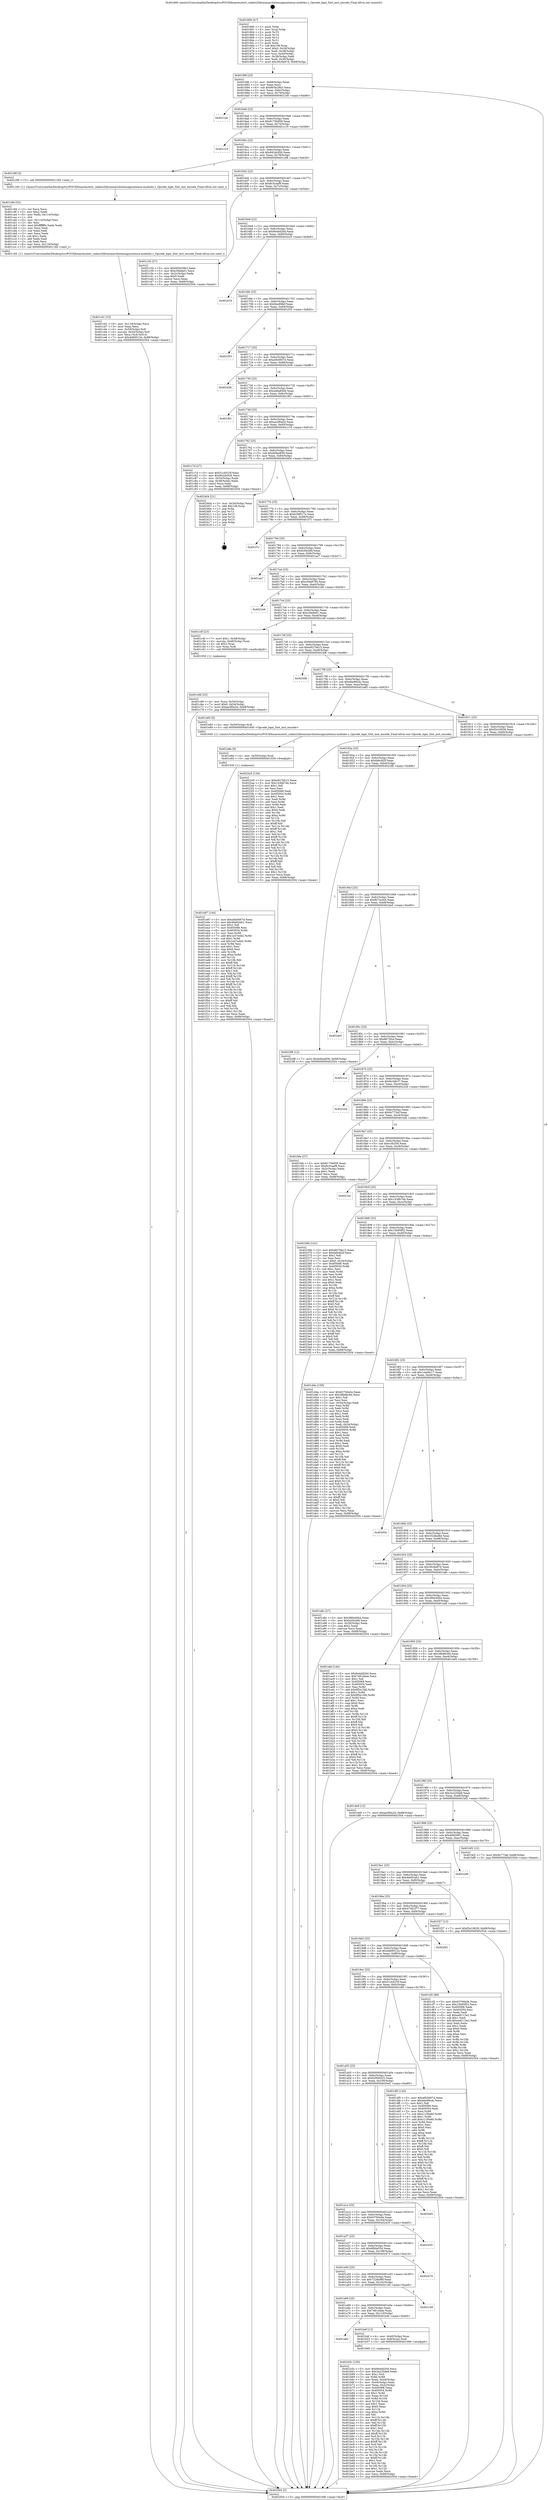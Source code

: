 digraph "0x401660" {
  label = "0x401660 (/mnt/c/Users/mathe/Desktop/tcc/POCII/binaries/extr_radare2librasmarchxtensagnuxtensa-modules.c_Opcode_bgei_Slot_inst_encode_Final-ollvm.out::main(0))"
  labelloc = "t"
  node[shape=record]

  Entry [label="",width=0.3,height=0.3,shape=circle,fillcolor=black,style=filled]
  "0x40168f" [label="{
     0x40168f [23]\l
     | [instrs]\l
     &nbsp;&nbsp;0x40168f \<+3\>: mov -0x68(%rbp),%eax\l
     &nbsp;&nbsp;0x401692 \<+2\>: mov %eax,%ecx\l
     &nbsp;&nbsp;0x401694 \<+6\>: sub $0x805e29b3,%ecx\l
     &nbsp;&nbsp;0x40169a \<+3\>: mov %eax,-0x6c(%rbp)\l
     &nbsp;&nbsp;0x40169d \<+3\>: mov %ecx,-0x70(%rbp)\l
     &nbsp;&nbsp;0x4016a0 \<+6\>: je 00000000004021e0 \<main+0xb80\>\l
  }"]
  "0x4021e0" [label="{
     0x4021e0\l
  }", style=dashed]
  "0x4016a6" [label="{
     0x4016a6 [22]\l
     | [instrs]\l
     &nbsp;&nbsp;0x4016a6 \<+5\>: jmp 00000000004016ab \<main+0x4b\>\l
     &nbsp;&nbsp;0x4016ab \<+3\>: mov -0x6c(%rbp),%eax\l
     &nbsp;&nbsp;0x4016ae \<+5\>: sub $0x8175b859,%eax\l
     &nbsp;&nbsp;0x4016b3 \<+3\>: mov %eax,-0x74(%rbp)\l
     &nbsp;&nbsp;0x4016b6 \<+6\>: je 0000000000401c19 \<main+0x5b9\>\l
  }"]
  Exit [label="",width=0.3,height=0.3,shape=circle,fillcolor=black,style=filled,peripheries=2]
  "0x401c19" [label="{
     0x401c19\l
  }", style=dashed]
  "0x4016bc" [label="{
     0x4016bc [22]\l
     | [instrs]\l
     &nbsp;&nbsp;0x4016bc \<+5\>: jmp 00000000004016c1 \<main+0x61\>\l
     &nbsp;&nbsp;0x4016c1 \<+3\>: mov -0x6c(%rbp),%eax\l
     &nbsp;&nbsp;0x4016c4 \<+5\>: sub $0x842dc926,%eax\l
     &nbsp;&nbsp;0x4016c9 \<+3\>: mov %eax,-0x78(%rbp)\l
     &nbsp;&nbsp;0x4016cc \<+6\>: je 0000000000401c98 \<main+0x638\>\l
  }"]
  "0x401e97" [label="{
     0x401e97 [144]\l
     | [instrs]\l
     &nbsp;&nbsp;0x401e97 \<+5\>: mov $0xa0b5667d,%eax\l
     &nbsp;&nbsp;0x401e9c \<+5\>: mov $0x46d02eb1,%ecx\l
     &nbsp;&nbsp;0x401ea1 \<+2\>: mov $0x1,%dl\l
     &nbsp;&nbsp;0x401ea3 \<+7\>: mov 0x405068,%esi\l
     &nbsp;&nbsp;0x401eaa \<+8\>: mov 0x405054,%r8d\l
     &nbsp;&nbsp;0x401eb2 \<+3\>: mov %esi,%r9d\l
     &nbsp;&nbsp;0x401eb5 \<+7\>: add $0x1e47edd2,%r9d\l
     &nbsp;&nbsp;0x401ebc \<+4\>: sub $0x1,%r9d\l
     &nbsp;&nbsp;0x401ec0 \<+7\>: sub $0x1e47edd2,%r9d\l
     &nbsp;&nbsp;0x401ec7 \<+4\>: imul %r9d,%esi\l
     &nbsp;&nbsp;0x401ecb \<+3\>: and $0x1,%esi\l
     &nbsp;&nbsp;0x401ece \<+3\>: cmp $0x0,%esi\l
     &nbsp;&nbsp;0x401ed1 \<+4\>: sete %r10b\l
     &nbsp;&nbsp;0x401ed5 \<+4\>: cmp $0xa,%r8d\l
     &nbsp;&nbsp;0x401ed9 \<+4\>: setl %r11b\l
     &nbsp;&nbsp;0x401edd \<+3\>: mov %r10b,%bl\l
     &nbsp;&nbsp;0x401ee0 \<+3\>: xor $0xff,%bl\l
     &nbsp;&nbsp;0x401ee3 \<+3\>: mov %r11b,%r14b\l
     &nbsp;&nbsp;0x401ee6 \<+4\>: xor $0xff,%r14b\l
     &nbsp;&nbsp;0x401eea \<+3\>: xor $0x1,%dl\l
     &nbsp;&nbsp;0x401eed \<+3\>: mov %bl,%r15b\l
     &nbsp;&nbsp;0x401ef0 \<+4\>: and $0xff,%r15b\l
     &nbsp;&nbsp;0x401ef4 \<+3\>: and %dl,%r10b\l
     &nbsp;&nbsp;0x401ef7 \<+3\>: mov %r14b,%r12b\l
     &nbsp;&nbsp;0x401efa \<+4\>: and $0xff,%r12b\l
     &nbsp;&nbsp;0x401efe \<+3\>: and %dl,%r11b\l
     &nbsp;&nbsp;0x401f01 \<+3\>: or %r10b,%r15b\l
     &nbsp;&nbsp;0x401f04 \<+3\>: or %r11b,%r12b\l
     &nbsp;&nbsp;0x401f07 \<+3\>: xor %r12b,%r15b\l
     &nbsp;&nbsp;0x401f0a \<+3\>: or %r14b,%bl\l
     &nbsp;&nbsp;0x401f0d \<+3\>: xor $0xff,%bl\l
     &nbsp;&nbsp;0x401f10 \<+3\>: or $0x1,%dl\l
     &nbsp;&nbsp;0x401f13 \<+2\>: and %dl,%bl\l
     &nbsp;&nbsp;0x401f15 \<+3\>: or %bl,%r15b\l
     &nbsp;&nbsp;0x401f18 \<+4\>: test $0x1,%r15b\l
     &nbsp;&nbsp;0x401f1c \<+3\>: cmovne %ecx,%eax\l
     &nbsp;&nbsp;0x401f1f \<+3\>: mov %eax,-0x68(%rbp)\l
     &nbsp;&nbsp;0x401f22 \<+5\>: jmp 0000000000402504 \<main+0xea4\>\l
  }"]
  "0x401c98" [label="{
     0x401c98 [5]\l
     | [instrs]\l
     &nbsp;&nbsp;0x401c98 \<+5\>: call 0000000000401160 \<next_i\>\l
     | [calls]\l
     &nbsp;&nbsp;0x401160 \{1\} (/mnt/c/Users/mathe/Desktop/tcc/POCII/binaries/extr_radare2librasmarchxtensagnuxtensa-modules.c_Opcode_bgei_Slot_inst_encode_Final-ollvm.out::next_i)\l
  }"]
  "0x4016d2" [label="{
     0x4016d2 [22]\l
     | [instrs]\l
     &nbsp;&nbsp;0x4016d2 \<+5\>: jmp 00000000004016d7 \<main+0x77\>\l
     &nbsp;&nbsp;0x4016d7 \<+3\>: mov -0x6c(%rbp),%eax\l
     &nbsp;&nbsp;0x4016da \<+5\>: sub $0x8c5caaf9,%eax\l
     &nbsp;&nbsp;0x4016df \<+3\>: mov %eax,-0x7c(%rbp)\l
     &nbsp;&nbsp;0x4016e2 \<+6\>: je 0000000000401c34 \<main+0x5d4\>\l
  }"]
  "0x401e8e" [label="{
     0x401e8e [9]\l
     | [instrs]\l
     &nbsp;&nbsp;0x401e8e \<+4\>: mov -0x50(%rbp),%rdi\l
     &nbsp;&nbsp;0x401e92 \<+5\>: call 0000000000401030 \<free@plt\>\l
     | [calls]\l
     &nbsp;&nbsp;0x401030 \{1\} (unknown)\l
  }"]
  "0x401c34" [label="{
     0x401c34 [27]\l
     | [instrs]\l
     &nbsp;&nbsp;0x401c34 \<+5\>: mov $0x805e29b3,%eax\l
     &nbsp;&nbsp;0x401c39 \<+5\>: mov $0xc5fa9a01,%ecx\l
     &nbsp;&nbsp;0x401c3e \<+3\>: mov -0x2c(%rbp),%edx\l
     &nbsp;&nbsp;0x401c41 \<+3\>: cmp $0x0,%edx\l
     &nbsp;&nbsp;0x401c44 \<+3\>: cmove %ecx,%eax\l
     &nbsp;&nbsp;0x401c47 \<+3\>: mov %eax,-0x68(%rbp)\l
     &nbsp;&nbsp;0x401c4a \<+5\>: jmp 0000000000402504 \<main+0xea4\>\l
  }"]
  "0x4016e8" [label="{
     0x4016e8 [22]\l
     | [instrs]\l
     &nbsp;&nbsp;0x4016e8 \<+5\>: jmp 00000000004016ed \<main+0x8d\>\l
     &nbsp;&nbsp;0x4016ed \<+3\>: mov -0x6c(%rbp),%eax\l
     &nbsp;&nbsp;0x4016f0 \<+5\>: sub $0x9e4dd20d,%eax\l
     &nbsp;&nbsp;0x4016f5 \<+3\>: mov %eax,-0x80(%rbp)\l
     &nbsp;&nbsp;0x4016f8 \<+6\>: je 0000000000402419 \<main+0xdb9\>\l
  }"]
  "0x401cd1" [label="{
     0x401cd1 [33]\l
     | [instrs]\l
     &nbsp;&nbsp;0x401cd1 \<+6\>: mov -0x118(%rbp),%ecx\l
     &nbsp;&nbsp;0x401cd7 \<+3\>: imul %eax,%ecx\l
     &nbsp;&nbsp;0x401cda \<+4\>: mov -0x50(%rbp),%r8\l
     &nbsp;&nbsp;0x401cde \<+4\>: movslq -0x54(%rbp),%r9\l
     &nbsp;&nbsp;0x401ce2 \<+4\>: mov %ecx,(%r8,%r9,4)\l
     &nbsp;&nbsp;0x401ce6 \<+7\>: movl $0x4d69512e,-0x68(%rbp)\l
     &nbsp;&nbsp;0x401ced \<+5\>: jmp 0000000000402504 \<main+0xea4\>\l
  }"]
  "0x402419" [label="{
     0x402419\l
  }", style=dashed]
  "0x4016fe" [label="{
     0x4016fe [25]\l
     | [instrs]\l
     &nbsp;&nbsp;0x4016fe \<+5\>: jmp 0000000000401703 \<main+0xa3\>\l
     &nbsp;&nbsp;0x401703 \<+3\>: mov -0x6c(%rbp),%eax\l
     &nbsp;&nbsp;0x401706 \<+5\>: sub $0x9ee89fef,%eax\l
     &nbsp;&nbsp;0x40170b \<+6\>: mov %eax,-0x84(%rbp)\l
     &nbsp;&nbsp;0x401711 \<+6\>: je 0000000000401f33 \<main+0x8d3\>\l
  }"]
  "0x401c9d" [label="{
     0x401c9d [52]\l
     | [instrs]\l
     &nbsp;&nbsp;0x401c9d \<+2\>: xor %ecx,%ecx\l
     &nbsp;&nbsp;0x401c9f \<+5\>: mov $0x2,%edx\l
     &nbsp;&nbsp;0x401ca4 \<+6\>: mov %edx,-0x114(%rbp)\l
     &nbsp;&nbsp;0x401caa \<+1\>: cltd\l
     &nbsp;&nbsp;0x401cab \<+6\>: mov -0x114(%rbp),%esi\l
     &nbsp;&nbsp;0x401cb1 \<+2\>: idiv %esi\l
     &nbsp;&nbsp;0x401cb3 \<+6\>: imul $0xfffffffe,%edx,%edx\l
     &nbsp;&nbsp;0x401cb9 \<+2\>: mov %ecx,%edi\l
     &nbsp;&nbsp;0x401cbb \<+2\>: sub %edx,%edi\l
     &nbsp;&nbsp;0x401cbd \<+2\>: mov %ecx,%edx\l
     &nbsp;&nbsp;0x401cbf \<+3\>: sub $0x1,%edx\l
     &nbsp;&nbsp;0x401cc2 \<+2\>: add %edx,%edi\l
     &nbsp;&nbsp;0x401cc4 \<+2\>: sub %edi,%ecx\l
     &nbsp;&nbsp;0x401cc6 \<+6\>: mov %ecx,-0x118(%rbp)\l
     &nbsp;&nbsp;0x401ccc \<+5\>: call 0000000000401160 \<next_i\>\l
     | [calls]\l
     &nbsp;&nbsp;0x401160 \{1\} (/mnt/c/Users/mathe/Desktop/tcc/POCII/binaries/extr_radare2librasmarchxtensagnuxtensa-modules.c_Opcode_bgei_Slot_inst_encode_Final-ollvm.out::next_i)\l
  }"]
  "0x401f33" [label="{
     0x401f33\l
  }", style=dashed]
  "0x401717" [label="{
     0x401717 [25]\l
     | [instrs]\l
     &nbsp;&nbsp;0x401717 \<+5\>: jmp 000000000040171c \<main+0xbc\>\l
     &nbsp;&nbsp;0x40171c \<+3\>: mov -0x6c(%rbp),%eax\l
     &nbsp;&nbsp;0x40171f \<+5\>: sub $0xa0b5667d,%eax\l
     &nbsp;&nbsp;0x401724 \<+6\>: mov %eax,-0x88(%rbp)\l
     &nbsp;&nbsp;0x40172a \<+6\>: je 0000000000402456 \<main+0xdf6\>\l
  }"]
  "0x401c66" [label="{
     0x401c66 [23]\l
     | [instrs]\l
     &nbsp;&nbsp;0x401c66 \<+4\>: mov %rax,-0x50(%rbp)\l
     &nbsp;&nbsp;0x401c6a \<+7\>: movl $0x0,-0x54(%rbp)\l
     &nbsp;&nbsp;0x401c71 \<+7\>: movl $0xae3f0a2d,-0x68(%rbp)\l
     &nbsp;&nbsp;0x401c78 \<+5\>: jmp 0000000000402504 \<main+0xea4\>\l
  }"]
  "0x402456" [label="{
     0x402456\l
  }", style=dashed]
  "0x401730" [label="{
     0x401730 [25]\l
     | [instrs]\l
     &nbsp;&nbsp;0x401730 \<+5\>: jmp 0000000000401735 \<main+0xd5\>\l
     &nbsp;&nbsp;0x401735 \<+3\>: mov -0x6c(%rbp),%eax\l
     &nbsp;&nbsp;0x401738 \<+5\>: sub $0xa48a85eb,%eax\l
     &nbsp;&nbsp;0x40173d \<+6\>: mov %eax,-0x8c(%rbp)\l
     &nbsp;&nbsp;0x401743 \<+6\>: je 0000000000401f61 \<main+0x901\>\l
  }"]
  "0x401b5c" [label="{
     0x401b5c [150]\l
     | [instrs]\l
     &nbsp;&nbsp;0x401b5c \<+5\>: mov $0x9e4dd20d,%ecx\l
     &nbsp;&nbsp;0x401b61 \<+5\>: mov $0x3a225de8,%edx\l
     &nbsp;&nbsp;0x401b66 \<+3\>: mov $0x1,%sil\l
     &nbsp;&nbsp;0x401b69 \<+3\>: xor %r8d,%r8d\l
     &nbsp;&nbsp;0x401b6c \<+3\>: mov %eax,-0x44(%rbp)\l
     &nbsp;&nbsp;0x401b6f \<+3\>: mov -0x44(%rbp),%eax\l
     &nbsp;&nbsp;0x401b72 \<+3\>: mov %eax,-0x2c(%rbp)\l
     &nbsp;&nbsp;0x401b75 \<+7\>: mov 0x405068,%eax\l
     &nbsp;&nbsp;0x401b7c \<+8\>: mov 0x405054,%r9d\l
     &nbsp;&nbsp;0x401b84 \<+4\>: sub $0x1,%r8d\l
     &nbsp;&nbsp;0x401b88 \<+3\>: mov %eax,%r10d\l
     &nbsp;&nbsp;0x401b8b \<+3\>: add %r8d,%r10d\l
     &nbsp;&nbsp;0x401b8e \<+4\>: imul %r10d,%eax\l
     &nbsp;&nbsp;0x401b92 \<+3\>: and $0x1,%eax\l
     &nbsp;&nbsp;0x401b95 \<+3\>: cmp $0x0,%eax\l
     &nbsp;&nbsp;0x401b98 \<+4\>: sete %r11b\l
     &nbsp;&nbsp;0x401b9c \<+4\>: cmp $0xa,%r9d\l
     &nbsp;&nbsp;0x401ba0 \<+3\>: setl %bl\l
     &nbsp;&nbsp;0x401ba3 \<+3\>: mov %r11b,%r14b\l
     &nbsp;&nbsp;0x401ba6 \<+4\>: xor $0xff,%r14b\l
     &nbsp;&nbsp;0x401baa \<+3\>: mov %bl,%r15b\l
     &nbsp;&nbsp;0x401bad \<+4\>: xor $0xff,%r15b\l
     &nbsp;&nbsp;0x401bb1 \<+4\>: xor $0x1,%sil\l
     &nbsp;&nbsp;0x401bb5 \<+3\>: mov %r14b,%r12b\l
     &nbsp;&nbsp;0x401bb8 \<+4\>: and $0xff,%r12b\l
     &nbsp;&nbsp;0x401bbc \<+3\>: and %sil,%r11b\l
     &nbsp;&nbsp;0x401bbf \<+3\>: mov %r15b,%r13b\l
     &nbsp;&nbsp;0x401bc2 \<+4\>: and $0xff,%r13b\l
     &nbsp;&nbsp;0x401bc6 \<+3\>: and %sil,%bl\l
     &nbsp;&nbsp;0x401bc9 \<+3\>: or %r11b,%r12b\l
     &nbsp;&nbsp;0x401bcc \<+3\>: or %bl,%r13b\l
     &nbsp;&nbsp;0x401bcf \<+3\>: xor %r13b,%r12b\l
     &nbsp;&nbsp;0x401bd2 \<+3\>: or %r15b,%r14b\l
     &nbsp;&nbsp;0x401bd5 \<+4\>: xor $0xff,%r14b\l
     &nbsp;&nbsp;0x401bd9 \<+4\>: or $0x1,%sil\l
     &nbsp;&nbsp;0x401bdd \<+3\>: and %sil,%r14b\l
     &nbsp;&nbsp;0x401be0 \<+3\>: or %r14b,%r12b\l
     &nbsp;&nbsp;0x401be3 \<+4\>: test $0x1,%r12b\l
     &nbsp;&nbsp;0x401be7 \<+3\>: cmovne %edx,%ecx\l
     &nbsp;&nbsp;0x401bea \<+3\>: mov %ecx,-0x68(%rbp)\l
     &nbsp;&nbsp;0x401bed \<+5\>: jmp 0000000000402504 \<main+0xea4\>\l
  }"]
  "0x401f61" [label="{
     0x401f61\l
  }", style=dashed]
  "0x401749" [label="{
     0x401749 [25]\l
     | [instrs]\l
     &nbsp;&nbsp;0x401749 \<+5\>: jmp 000000000040174e \<main+0xee\>\l
     &nbsp;&nbsp;0x40174e \<+3\>: mov -0x6c(%rbp),%eax\l
     &nbsp;&nbsp;0x401751 \<+5\>: sub $0xae3f0a2d,%eax\l
     &nbsp;&nbsp;0x401756 \<+6\>: mov %eax,-0x90(%rbp)\l
     &nbsp;&nbsp;0x40175c \<+6\>: je 0000000000401c7d \<main+0x61d\>\l
  }"]
  "0x401a82" [label="{
     0x401a82\l
  }", style=dashed]
  "0x401c7d" [label="{
     0x401c7d [27]\l
     | [instrs]\l
     &nbsp;&nbsp;0x401c7d \<+5\>: mov $0x51cb523f,%eax\l
     &nbsp;&nbsp;0x401c82 \<+5\>: mov $0x842dc926,%ecx\l
     &nbsp;&nbsp;0x401c87 \<+3\>: mov -0x54(%rbp),%edx\l
     &nbsp;&nbsp;0x401c8a \<+3\>: cmp -0x48(%rbp),%edx\l
     &nbsp;&nbsp;0x401c8d \<+3\>: cmovl %ecx,%eax\l
     &nbsp;&nbsp;0x401c90 \<+3\>: mov %eax,-0x68(%rbp)\l
     &nbsp;&nbsp;0x401c93 \<+5\>: jmp 0000000000402504 \<main+0xea4\>\l
  }"]
  "0x401762" [label="{
     0x401762 [25]\l
     | [instrs]\l
     &nbsp;&nbsp;0x401762 \<+5\>: jmp 0000000000401767 \<main+0x107\>\l
     &nbsp;&nbsp;0x401767 \<+3\>: mov -0x6c(%rbp),%eax\l
     &nbsp;&nbsp;0x40176a \<+5\>: sub $0xb0badf36,%eax\l
     &nbsp;&nbsp;0x40176f \<+6\>: mov %eax,-0x94(%rbp)\l
     &nbsp;&nbsp;0x401775 \<+6\>: je 0000000000402404 \<main+0xda4\>\l
  }"]
  "0x401b4f" [label="{
     0x401b4f [13]\l
     | [instrs]\l
     &nbsp;&nbsp;0x401b4f \<+4\>: mov -0x40(%rbp),%rax\l
     &nbsp;&nbsp;0x401b53 \<+4\>: mov 0x8(%rax),%rdi\l
     &nbsp;&nbsp;0x401b57 \<+5\>: call 0000000000401060 \<atoi@plt\>\l
     | [calls]\l
     &nbsp;&nbsp;0x401060 \{1\} (unknown)\l
  }"]
  "0x402404" [label="{
     0x402404 [21]\l
     | [instrs]\l
     &nbsp;&nbsp;0x402404 \<+3\>: mov -0x34(%rbp),%eax\l
     &nbsp;&nbsp;0x402407 \<+7\>: add $0x108,%rsp\l
     &nbsp;&nbsp;0x40240e \<+1\>: pop %rbx\l
     &nbsp;&nbsp;0x40240f \<+2\>: pop %r12\l
     &nbsp;&nbsp;0x402411 \<+2\>: pop %r13\l
     &nbsp;&nbsp;0x402413 \<+2\>: pop %r14\l
     &nbsp;&nbsp;0x402415 \<+2\>: pop %r15\l
     &nbsp;&nbsp;0x402417 \<+1\>: pop %rbp\l
     &nbsp;&nbsp;0x402418 \<+1\>: ret\l
  }"]
  "0x40177b" [label="{
     0x40177b [25]\l
     | [instrs]\l
     &nbsp;&nbsp;0x40177b \<+5\>: jmp 0000000000401780 \<main+0x120\>\l
     &nbsp;&nbsp;0x401780 \<+3\>: mov -0x6c(%rbp),%eax\l
     &nbsp;&nbsp;0x401783 \<+5\>: sub $0xb26f017a,%eax\l
     &nbsp;&nbsp;0x401788 \<+6\>: mov %eax,-0x98(%rbp)\l
     &nbsp;&nbsp;0x40178e \<+6\>: je 0000000000401f7c \<main+0x91c\>\l
  }"]
  "0x401a69" [label="{
     0x401a69 [25]\l
     | [instrs]\l
     &nbsp;&nbsp;0x401a69 \<+5\>: jmp 0000000000401a6e \<main+0x40e\>\l
     &nbsp;&nbsp;0x401a6e \<+3\>: mov -0x6c(%rbp),%eax\l
     &nbsp;&nbsp;0x401a71 \<+5\>: sub $0x7481d4ae,%eax\l
     &nbsp;&nbsp;0x401a76 \<+6\>: mov %eax,-0x110(%rbp)\l
     &nbsp;&nbsp;0x401a7c \<+6\>: je 0000000000401b4f \<main+0x4ef\>\l
  }"]
  "0x401f7c" [label="{
     0x401f7c\l
  }", style=dashed]
  "0x401794" [label="{
     0x401794 [25]\l
     | [instrs]\l
     &nbsp;&nbsp;0x401794 \<+5\>: jmp 0000000000401799 \<main+0x139\>\l
     &nbsp;&nbsp;0x401799 \<+3\>: mov -0x6c(%rbp),%eax\l
     &nbsp;&nbsp;0x40179c \<+5\>: sub $0xb2f4cbfd,%eax\l
     &nbsp;&nbsp;0x4017a1 \<+6\>: mov %eax,-0x9c(%rbp)\l
     &nbsp;&nbsp;0x4017a7 \<+6\>: je 0000000000401aa7 \<main+0x447\>\l
  }"]
  "0x402149" [label="{
     0x402149\l
  }", style=dashed]
  "0x401aa7" [label="{
     0x401aa7\l
  }", style=dashed]
  "0x4017ad" [label="{
     0x4017ad [25]\l
     | [instrs]\l
     &nbsp;&nbsp;0x4017ad \<+5\>: jmp 00000000004017b2 \<main+0x152\>\l
     &nbsp;&nbsp;0x4017b2 \<+3\>: mov -0x6c(%rbp),%eax\l
     &nbsp;&nbsp;0x4017b5 \<+5\>: sub $0xc00a8794,%eax\l
     &nbsp;&nbsp;0x4017ba \<+6\>: mov %eax,-0xa0(%rbp)\l
     &nbsp;&nbsp;0x4017c0 \<+6\>: je 00000000004021b6 \<main+0xb56\>\l
  }"]
  "0x401a50" [label="{
     0x401a50 [25]\l
     | [instrs]\l
     &nbsp;&nbsp;0x401a50 \<+5\>: jmp 0000000000401a55 \<main+0x3f5\>\l
     &nbsp;&nbsp;0x401a55 \<+3\>: mov -0x6c(%rbp),%eax\l
     &nbsp;&nbsp;0x401a58 \<+5\>: sub $0x7228a96f,%eax\l
     &nbsp;&nbsp;0x401a5d \<+6\>: mov %eax,-0x10c(%rbp)\l
     &nbsp;&nbsp;0x401a63 \<+6\>: je 0000000000402149 \<main+0xae9\>\l
  }"]
  "0x4021b6" [label="{
     0x4021b6\l
  }", style=dashed]
  "0x4017c6" [label="{
     0x4017c6 [25]\l
     | [instrs]\l
     &nbsp;&nbsp;0x4017c6 \<+5\>: jmp 00000000004017cb \<main+0x16b\>\l
     &nbsp;&nbsp;0x4017cb \<+3\>: mov -0x6c(%rbp),%eax\l
     &nbsp;&nbsp;0x4017ce \<+5\>: sub $0xc5fa9a01,%eax\l
     &nbsp;&nbsp;0x4017d3 \<+6\>: mov %eax,-0xa4(%rbp)\l
     &nbsp;&nbsp;0x4017d9 \<+6\>: je 0000000000401c4f \<main+0x5ef\>\l
  }"]
  "0x402474" [label="{
     0x402474\l
  }", style=dashed]
  "0x401c4f" [label="{
     0x401c4f [23]\l
     | [instrs]\l
     &nbsp;&nbsp;0x401c4f \<+7\>: movl $0x1,-0x48(%rbp)\l
     &nbsp;&nbsp;0x401c56 \<+4\>: movslq -0x48(%rbp),%rax\l
     &nbsp;&nbsp;0x401c5a \<+4\>: shl $0x2,%rax\l
     &nbsp;&nbsp;0x401c5e \<+3\>: mov %rax,%rdi\l
     &nbsp;&nbsp;0x401c61 \<+5\>: call 0000000000401050 \<malloc@plt\>\l
     | [calls]\l
     &nbsp;&nbsp;0x401050 \{1\} (unknown)\l
  }"]
  "0x4017df" [label="{
     0x4017df [25]\l
     | [instrs]\l
     &nbsp;&nbsp;0x4017df \<+5\>: jmp 00000000004017e4 \<main+0x184\>\l
     &nbsp;&nbsp;0x4017e4 \<+3\>: mov -0x6c(%rbp),%eax\l
     &nbsp;&nbsp;0x4017e7 \<+5\>: sub $0xe927bb15,%eax\l
     &nbsp;&nbsp;0x4017ec \<+6\>: mov %eax,-0xa8(%rbp)\l
     &nbsp;&nbsp;0x4017f2 \<+6\>: je 00000000004024f6 \<main+0xe96\>\l
  }"]
  "0x401a37" [label="{
     0x401a37 [25]\l
     | [instrs]\l
     &nbsp;&nbsp;0x401a37 \<+5\>: jmp 0000000000401a3c \<main+0x3dc\>\l
     &nbsp;&nbsp;0x401a3c \<+3\>: mov -0x6c(%rbp),%eax\l
     &nbsp;&nbsp;0x401a3f \<+5\>: sub $0x6fb0e554,%eax\l
     &nbsp;&nbsp;0x401a44 \<+6\>: mov %eax,-0x108(%rbp)\l
     &nbsp;&nbsp;0x401a4a \<+6\>: je 0000000000402474 \<main+0xe14\>\l
  }"]
  "0x4024f6" [label="{
     0x4024f6\l
  }", style=dashed]
  "0x4017f8" [label="{
     0x4017f8 [25]\l
     | [instrs]\l
     &nbsp;&nbsp;0x4017f8 \<+5\>: jmp 00000000004017fd \<main+0x19d\>\l
     &nbsp;&nbsp;0x4017fd \<+3\>: mov -0x6c(%rbp),%eax\l
     &nbsp;&nbsp;0x401800 \<+5\>: sub $0xebe99cdc,%eax\l
     &nbsp;&nbsp;0x401805 \<+6\>: mov %eax,-0xac(%rbp)\l
     &nbsp;&nbsp;0x40180b \<+6\>: je 0000000000401e85 \<main+0x825\>\l
  }"]
  "0x402435" [label="{
     0x402435\l
  }", style=dashed]
  "0x401e85" [label="{
     0x401e85 [9]\l
     | [instrs]\l
     &nbsp;&nbsp;0x401e85 \<+4\>: mov -0x50(%rbp),%rdi\l
     &nbsp;&nbsp;0x401e89 \<+5\>: call 0000000000401640 \<Opcode_bgei_Slot_inst_encode\>\l
     | [calls]\l
     &nbsp;&nbsp;0x401640 \{1\} (/mnt/c/Users/mathe/Desktop/tcc/POCII/binaries/extr_radare2librasmarchxtensagnuxtensa-modules.c_Opcode_bgei_Slot_inst_encode_Final-ollvm.out::Opcode_bgei_Slot_inst_encode)\l
  }"]
  "0x401811" [label="{
     0x401811 [25]\l
     | [instrs]\l
     &nbsp;&nbsp;0x401811 \<+5\>: jmp 0000000000401816 \<main+0x1b6\>\l
     &nbsp;&nbsp;0x401816 \<+3\>: mov -0x6c(%rbp),%eax\l
     &nbsp;&nbsp;0x401819 \<+5\>: sub $0xf2e10628,%eax\l
     &nbsp;&nbsp;0x40181e \<+6\>: mov %eax,-0xb0(%rbp)\l
     &nbsp;&nbsp;0x401824 \<+6\>: je 00000000004022e5 \<main+0xc85\>\l
  }"]
  "0x401a1e" [label="{
     0x401a1e [25]\l
     | [instrs]\l
     &nbsp;&nbsp;0x401a1e \<+5\>: jmp 0000000000401a23 \<main+0x3c3\>\l
     &nbsp;&nbsp;0x401a23 \<+3\>: mov -0x6c(%rbp),%eax\l
     &nbsp;&nbsp;0x401a26 \<+5\>: sub $0x63760a5e,%eax\l
     &nbsp;&nbsp;0x401a2b \<+6\>: mov %eax,-0x104(%rbp)\l
     &nbsp;&nbsp;0x401a31 \<+6\>: je 0000000000402435 \<main+0xdd5\>\l
  }"]
  "0x4022e5" [label="{
     0x4022e5 [134]\l
     | [instrs]\l
     &nbsp;&nbsp;0x4022e5 \<+5\>: mov $0xe927bb15,%eax\l
     &nbsp;&nbsp;0x4022ea \<+5\>: mov $0x1436b7eb,%ecx\l
     &nbsp;&nbsp;0x4022ef \<+2\>: mov $0x1,%dl\l
     &nbsp;&nbsp;0x4022f1 \<+2\>: xor %esi,%esi\l
     &nbsp;&nbsp;0x4022f3 \<+7\>: mov 0x405068,%edi\l
     &nbsp;&nbsp;0x4022fa \<+8\>: mov 0x405054,%r8d\l
     &nbsp;&nbsp;0x402302 \<+3\>: sub $0x1,%esi\l
     &nbsp;&nbsp;0x402305 \<+3\>: mov %edi,%r9d\l
     &nbsp;&nbsp;0x402308 \<+3\>: add %esi,%r9d\l
     &nbsp;&nbsp;0x40230b \<+4\>: imul %r9d,%edi\l
     &nbsp;&nbsp;0x40230f \<+3\>: and $0x1,%edi\l
     &nbsp;&nbsp;0x402312 \<+3\>: cmp $0x0,%edi\l
     &nbsp;&nbsp;0x402315 \<+4\>: sete %r10b\l
     &nbsp;&nbsp;0x402319 \<+4\>: cmp $0xa,%r8d\l
     &nbsp;&nbsp;0x40231d \<+4\>: setl %r11b\l
     &nbsp;&nbsp;0x402321 \<+3\>: mov %r10b,%bl\l
     &nbsp;&nbsp;0x402324 \<+3\>: xor $0xff,%bl\l
     &nbsp;&nbsp;0x402327 \<+3\>: mov %r11b,%r14b\l
     &nbsp;&nbsp;0x40232a \<+4\>: xor $0xff,%r14b\l
     &nbsp;&nbsp;0x40232e \<+3\>: xor $0x1,%dl\l
     &nbsp;&nbsp;0x402331 \<+3\>: mov %bl,%r15b\l
     &nbsp;&nbsp;0x402334 \<+4\>: and $0xff,%r15b\l
     &nbsp;&nbsp;0x402338 \<+3\>: and %dl,%r10b\l
     &nbsp;&nbsp;0x40233b \<+3\>: mov %r14b,%r12b\l
     &nbsp;&nbsp;0x40233e \<+4\>: and $0xff,%r12b\l
     &nbsp;&nbsp;0x402342 \<+3\>: and %dl,%r11b\l
     &nbsp;&nbsp;0x402345 \<+3\>: or %r10b,%r15b\l
     &nbsp;&nbsp;0x402348 \<+3\>: or %r11b,%r12b\l
     &nbsp;&nbsp;0x40234b \<+3\>: xor %r12b,%r15b\l
     &nbsp;&nbsp;0x40234e \<+3\>: or %r14b,%bl\l
     &nbsp;&nbsp;0x402351 \<+3\>: xor $0xff,%bl\l
     &nbsp;&nbsp;0x402354 \<+3\>: or $0x1,%dl\l
     &nbsp;&nbsp;0x402357 \<+2\>: and %dl,%bl\l
     &nbsp;&nbsp;0x402359 \<+3\>: or %bl,%r15b\l
     &nbsp;&nbsp;0x40235c \<+4\>: test $0x1,%r15b\l
     &nbsp;&nbsp;0x402360 \<+3\>: cmovne %ecx,%eax\l
     &nbsp;&nbsp;0x402363 \<+3\>: mov %eax,-0x68(%rbp)\l
     &nbsp;&nbsp;0x402366 \<+5\>: jmp 0000000000402504 \<main+0xea4\>\l
  }"]
  "0x40182a" [label="{
     0x40182a [25]\l
     | [instrs]\l
     &nbsp;&nbsp;0x40182a \<+5\>: jmp 000000000040182f \<main+0x1cf\>\l
     &nbsp;&nbsp;0x40182f \<+3\>: mov -0x6c(%rbp),%eax\l
     &nbsp;&nbsp;0x401832 \<+5\>: sub $0xfa9cfd2f,%eax\l
     &nbsp;&nbsp;0x401837 \<+6\>: mov %eax,-0xb4(%rbp)\l
     &nbsp;&nbsp;0x40183d \<+6\>: je 00000000004023f8 \<main+0xd98\>\l
  }"]
  "0x4020e5" [label="{
     0x4020e5\l
  }", style=dashed]
  "0x4023f8" [label="{
     0x4023f8 [12]\l
     | [instrs]\l
     &nbsp;&nbsp;0x4023f8 \<+7\>: movl $0xb0badf36,-0x68(%rbp)\l
     &nbsp;&nbsp;0x4023ff \<+5\>: jmp 0000000000402504 \<main+0xea4\>\l
  }"]
  "0x401843" [label="{
     0x401843 [25]\l
     | [instrs]\l
     &nbsp;&nbsp;0x401843 \<+5\>: jmp 0000000000401848 \<main+0x1e8\>\l
     &nbsp;&nbsp;0x401848 \<+3\>: mov -0x6c(%rbp),%eax\l
     &nbsp;&nbsp;0x40184b \<+5\>: sub $0xfb7ca3e4,%eax\l
     &nbsp;&nbsp;0x401850 \<+6\>: mov %eax,-0xb8(%rbp)\l
     &nbsp;&nbsp;0x401856 \<+6\>: je 00000000004024e5 \<main+0xe85\>\l
  }"]
  "0x401a05" [label="{
     0x401a05 [25]\l
     | [instrs]\l
     &nbsp;&nbsp;0x401a05 \<+5\>: jmp 0000000000401a0a \<main+0x3aa\>\l
     &nbsp;&nbsp;0x401a0a \<+3\>: mov -0x6c(%rbp),%eax\l
     &nbsp;&nbsp;0x401a0d \<+5\>: sub $0x62856425,%eax\l
     &nbsp;&nbsp;0x401a12 \<+6\>: mov %eax,-0x100(%rbp)\l
     &nbsp;&nbsp;0x401a18 \<+6\>: je 00000000004020e5 \<main+0xa85\>\l
  }"]
  "0x4024e5" [label="{
     0x4024e5\l
  }", style=dashed]
  "0x40185c" [label="{
     0x40185c [25]\l
     | [instrs]\l
     &nbsp;&nbsp;0x40185c \<+5\>: jmp 0000000000401861 \<main+0x201\>\l
     &nbsp;&nbsp;0x401861 \<+3\>: mov -0x6c(%rbp),%eax\l
     &nbsp;&nbsp;0x401864 \<+5\>: sub $0x8675fca,%eax\l
     &nbsp;&nbsp;0x401869 \<+6\>: mov %eax,-0xbc(%rbp)\l
     &nbsp;&nbsp;0x40186f \<+6\>: je 00000000004021c2 \<main+0xb62\>\l
  }"]
  "0x401df5" [label="{
     0x401df5 [144]\l
     | [instrs]\l
     &nbsp;&nbsp;0x401df5 \<+5\>: mov $0xa0b5667d,%eax\l
     &nbsp;&nbsp;0x401dfa \<+5\>: mov $0xebe99cdc,%ecx\l
     &nbsp;&nbsp;0x401dff \<+2\>: mov $0x1,%dl\l
     &nbsp;&nbsp;0x401e01 \<+7\>: mov 0x405068,%esi\l
     &nbsp;&nbsp;0x401e08 \<+7\>: mov 0x405054,%edi\l
     &nbsp;&nbsp;0x401e0f \<+3\>: mov %esi,%r8d\l
     &nbsp;&nbsp;0x401e12 \<+7\>: sub $0xc11f0a60,%r8d\l
     &nbsp;&nbsp;0x401e19 \<+4\>: sub $0x1,%r8d\l
     &nbsp;&nbsp;0x401e1d \<+7\>: add $0xc11f0a60,%r8d\l
     &nbsp;&nbsp;0x401e24 \<+4\>: imul %r8d,%esi\l
     &nbsp;&nbsp;0x401e28 \<+3\>: and $0x1,%esi\l
     &nbsp;&nbsp;0x401e2b \<+3\>: cmp $0x0,%esi\l
     &nbsp;&nbsp;0x401e2e \<+4\>: sete %r9b\l
     &nbsp;&nbsp;0x401e32 \<+3\>: cmp $0xa,%edi\l
     &nbsp;&nbsp;0x401e35 \<+4\>: setl %r10b\l
     &nbsp;&nbsp;0x401e39 \<+3\>: mov %r9b,%r11b\l
     &nbsp;&nbsp;0x401e3c \<+4\>: xor $0xff,%r11b\l
     &nbsp;&nbsp;0x401e40 \<+3\>: mov %r10b,%bl\l
     &nbsp;&nbsp;0x401e43 \<+3\>: xor $0xff,%bl\l
     &nbsp;&nbsp;0x401e46 \<+3\>: xor $0x0,%dl\l
     &nbsp;&nbsp;0x401e49 \<+3\>: mov %r11b,%r14b\l
     &nbsp;&nbsp;0x401e4c \<+4\>: and $0x0,%r14b\l
     &nbsp;&nbsp;0x401e50 \<+3\>: and %dl,%r9b\l
     &nbsp;&nbsp;0x401e53 \<+3\>: mov %bl,%r15b\l
     &nbsp;&nbsp;0x401e56 \<+4\>: and $0x0,%r15b\l
     &nbsp;&nbsp;0x401e5a \<+3\>: and %dl,%r10b\l
     &nbsp;&nbsp;0x401e5d \<+3\>: or %r9b,%r14b\l
     &nbsp;&nbsp;0x401e60 \<+3\>: or %r10b,%r15b\l
     &nbsp;&nbsp;0x401e63 \<+3\>: xor %r15b,%r14b\l
     &nbsp;&nbsp;0x401e66 \<+3\>: or %bl,%r11b\l
     &nbsp;&nbsp;0x401e69 \<+4\>: xor $0xff,%r11b\l
     &nbsp;&nbsp;0x401e6d \<+3\>: or $0x0,%dl\l
     &nbsp;&nbsp;0x401e70 \<+3\>: and %dl,%r11b\l
     &nbsp;&nbsp;0x401e73 \<+3\>: or %r11b,%r14b\l
     &nbsp;&nbsp;0x401e76 \<+4\>: test $0x1,%r14b\l
     &nbsp;&nbsp;0x401e7a \<+3\>: cmovne %ecx,%eax\l
     &nbsp;&nbsp;0x401e7d \<+3\>: mov %eax,-0x68(%rbp)\l
     &nbsp;&nbsp;0x401e80 \<+5\>: jmp 0000000000402504 \<main+0xea4\>\l
  }"]
  "0x4021c2" [label="{
     0x4021c2\l
  }", style=dashed]
  "0x401875" [label="{
     0x401875 [25]\l
     | [instrs]\l
     &nbsp;&nbsp;0x401875 \<+5\>: jmp 000000000040187a \<main+0x21a\>\l
     &nbsp;&nbsp;0x40187a \<+3\>: mov -0x6c(%rbp),%eax\l
     &nbsp;&nbsp;0x40187d \<+5\>: sub $0x8c3db37,%eax\l
     &nbsp;&nbsp;0x401882 \<+6\>: mov %eax,-0xc0(%rbp)\l
     &nbsp;&nbsp;0x401888 \<+6\>: je 0000000000402244 \<main+0xbe4\>\l
  }"]
  "0x4019ec" [label="{
     0x4019ec [25]\l
     | [instrs]\l
     &nbsp;&nbsp;0x4019ec \<+5\>: jmp 00000000004019f1 \<main+0x391\>\l
     &nbsp;&nbsp;0x4019f1 \<+3\>: mov -0x6c(%rbp),%eax\l
     &nbsp;&nbsp;0x4019f4 \<+5\>: sub $0x51cb523f,%eax\l
     &nbsp;&nbsp;0x4019f9 \<+6\>: mov %eax,-0xfc(%rbp)\l
     &nbsp;&nbsp;0x4019ff \<+6\>: je 0000000000401df5 \<main+0x795\>\l
  }"]
  "0x402244" [label="{
     0x402244\l
  }", style=dashed]
  "0x40188e" [label="{
     0x40188e [25]\l
     | [instrs]\l
     &nbsp;&nbsp;0x40188e \<+5\>: jmp 0000000000401893 \<main+0x233\>\l
     &nbsp;&nbsp;0x401893 \<+3\>: mov -0x6c(%rbp),%eax\l
     &nbsp;&nbsp;0x401896 \<+5\>: sub $0x9c773af,%eax\l
     &nbsp;&nbsp;0x40189b \<+6\>: mov %eax,-0xc4(%rbp)\l
     &nbsp;&nbsp;0x4018a1 \<+6\>: je 0000000000401bfe \<main+0x59e\>\l
  }"]
  "0x401cf2" [label="{
     0x401cf2 [88]\l
     | [instrs]\l
     &nbsp;&nbsp;0x401cf2 \<+5\>: mov $0x63760a5e,%eax\l
     &nbsp;&nbsp;0x401cf7 \<+5\>: mov $0x15b95f02,%ecx\l
     &nbsp;&nbsp;0x401cfc \<+7\>: mov 0x405068,%edx\l
     &nbsp;&nbsp;0x401d03 \<+7\>: mov 0x405054,%esi\l
     &nbsp;&nbsp;0x401d0a \<+2\>: mov %edx,%edi\l
     &nbsp;&nbsp;0x401d0c \<+6\>: sub $0xee8113e2,%edi\l
     &nbsp;&nbsp;0x401d12 \<+3\>: sub $0x1,%edi\l
     &nbsp;&nbsp;0x401d15 \<+6\>: add $0xee8113e2,%edi\l
     &nbsp;&nbsp;0x401d1b \<+3\>: imul %edi,%edx\l
     &nbsp;&nbsp;0x401d1e \<+3\>: and $0x1,%edx\l
     &nbsp;&nbsp;0x401d21 \<+3\>: cmp $0x0,%edx\l
     &nbsp;&nbsp;0x401d24 \<+4\>: sete %r8b\l
     &nbsp;&nbsp;0x401d28 \<+3\>: cmp $0xa,%esi\l
     &nbsp;&nbsp;0x401d2b \<+4\>: setl %r9b\l
     &nbsp;&nbsp;0x401d2f \<+3\>: mov %r8b,%r10b\l
     &nbsp;&nbsp;0x401d32 \<+3\>: and %r9b,%r10b\l
     &nbsp;&nbsp;0x401d35 \<+3\>: xor %r9b,%r8b\l
     &nbsp;&nbsp;0x401d38 \<+3\>: or %r8b,%r10b\l
     &nbsp;&nbsp;0x401d3b \<+4\>: test $0x1,%r10b\l
     &nbsp;&nbsp;0x401d3f \<+3\>: cmovne %ecx,%eax\l
     &nbsp;&nbsp;0x401d42 \<+3\>: mov %eax,-0x68(%rbp)\l
     &nbsp;&nbsp;0x401d45 \<+5\>: jmp 0000000000402504 \<main+0xea4\>\l
  }"]
  "0x401bfe" [label="{
     0x401bfe [27]\l
     | [instrs]\l
     &nbsp;&nbsp;0x401bfe \<+5\>: mov $0x8175b859,%eax\l
     &nbsp;&nbsp;0x401c03 \<+5\>: mov $0x8c5caaf9,%ecx\l
     &nbsp;&nbsp;0x401c08 \<+3\>: mov -0x2c(%rbp),%edx\l
     &nbsp;&nbsp;0x401c0b \<+3\>: cmp $0x1,%edx\l
     &nbsp;&nbsp;0x401c0e \<+3\>: cmovl %ecx,%eax\l
     &nbsp;&nbsp;0x401c11 \<+3\>: mov %eax,-0x68(%rbp)\l
     &nbsp;&nbsp;0x401c14 \<+5\>: jmp 0000000000402504 \<main+0xea4\>\l
  }"]
  "0x4018a7" [label="{
     0x4018a7 [25]\l
     | [instrs]\l
     &nbsp;&nbsp;0x4018a7 \<+5\>: jmp 00000000004018ac \<main+0x24c\>\l
     &nbsp;&nbsp;0x4018ac \<+3\>: mov -0x6c(%rbp),%eax\l
     &nbsp;&nbsp;0x4018af \<+5\>: sub $0xccfa35b,%eax\l
     &nbsp;&nbsp;0x4018b4 \<+6\>: mov %eax,-0xc8(%rbp)\l
     &nbsp;&nbsp;0x4018ba \<+6\>: je 00000000004021ec \<main+0xb8c\>\l
  }"]
  "0x4019d3" [label="{
     0x4019d3 [25]\l
     | [instrs]\l
     &nbsp;&nbsp;0x4019d3 \<+5\>: jmp 00000000004019d8 \<main+0x378\>\l
     &nbsp;&nbsp;0x4019d8 \<+3\>: mov -0x6c(%rbp),%eax\l
     &nbsp;&nbsp;0x4019db \<+5\>: sub $0x4d69512e,%eax\l
     &nbsp;&nbsp;0x4019e0 \<+6\>: mov %eax,-0xf8(%rbp)\l
     &nbsp;&nbsp;0x4019e6 \<+6\>: je 0000000000401cf2 \<main+0x692\>\l
  }"]
  "0x4021ec" [label="{
     0x4021ec\l
  }", style=dashed]
  "0x4018c0" [label="{
     0x4018c0 [25]\l
     | [instrs]\l
     &nbsp;&nbsp;0x4018c0 \<+5\>: jmp 00000000004018c5 \<main+0x265\>\l
     &nbsp;&nbsp;0x4018c5 \<+3\>: mov -0x6c(%rbp),%eax\l
     &nbsp;&nbsp;0x4018c8 \<+5\>: sub $0x1436b7eb,%eax\l
     &nbsp;&nbsp;0x4018cd \<+6\>: mov %eax,-0xcc(%rbp)\l
     &nbsp;&nbsp;0x4018d3 \<+6\>: je 000000000040236b \<main+0xd0b\>\l
  }"]
  "0x4020f1" [label="{
     0x4020f1\l
  }", style=dashed]
  "0x40236b" [label="{
     0x40236b [141]\l
     | [instrs]\l
     &nbsp;&nbsp;0x40236b \<+5\>: mov $0xe927bb15,%eax\l
     &nbsp;&nbsp;0x402370 \<+5\>: mov $0xfa9cfd2f,%ecx\l
     &nbsp;&nbsp;0x402375 \<+2\>: mov $0x1,%dl\l
     &nbsp;&nbsp;0x402377 \<+2\>: xor %esi,%esi\l
     &nbsp;&nbsp;0x402379 \<+7\>: movl $0x0,-0x34(%rbp)\l
     &nbsp;&nbsp;0x402380 \<+7\>: mov 0x405068,%edi\l
     &nbsp;&nbsp;0x402387 \<+8\>: mov 0x405054,%r8d\l
     &nbsp;&nbsp;0x40238f \<+3\>: sub $0x1,%esi\l
     &nbsp;&nbsp;0x402392 \<+3\>: mov %edi,%r9d\l
     &nbsp;&nbsp;0x402395 \<+3\>: add %esi,%r9d\l
     &nbsp;&nbsp;0x402398 \<+4\>: imul %r9d,%edi\l
     &nbsp;&nbsp;0x40239c \<+3\>: and $0x1,%edi\l
     &nbsp;&nbsp;0x40239f \<+3\>: cmp $0x0,%edi\l
     &nbsp;&nbsp;0x4023a2 \<+4\>: sete %r10b\l
     &nbsp;&nbsp;0x4023a6 \<+4\>: cmp $0xa,%r8d\l
     &nbsp;&nbsp;0x4023aa \<+4\>: setl %r11b\l
     &nbsp;&nbsp;0x4023ae \<+3\>: mov %r10b,%bl\l
     &nbsp;&nbsp;0x4023b1 \<+3\>: xor $0xff,%bl\l
     &nbsp;&nbsp;0x4023b4 \<+3\>: mov %r11b,%r14b\l
     &nbsp;&nbsp;0x4023b7 \<+4\>: xor $0xff,%r14b\l
     &nbsp;&nbsp;0x4023bb \<+3\>: xor $0x0,%dl\l
     &nbsp;&nbsp;0x4023be \<+3\>: mov %bl,%r15b\l
     &nbsp;&nbsp;0x4023c1 \<+4\>: and $0x0,%r15b\l
     &nbsp;&nbsp;0x4023c5 \<+3\>: and %dl,%r10b\l
     &nbsp;&nbsp;0x4023c8 \<+3\>: mov %r14b,%r12b\l
     &nbsp;&nbsp;0x4023cb \<+4\>: and $0x0,%r12b\l
     &nbsp;&nbsp;0x4023cf \<+3\>: and %dl,%r11b\l
     &nbsp;&nbsp;0x4023d2 \<+3\>: or %r10b,%r15b\l
     &nbsp;&nbsp;0x4023d5 \<+3\>: or %r11b,%r12b\l
     &nbsp;&nbsp;0x4023d8 \<+3\>: xor %r12b,%r15b\l
     &nbsp;&nbsp;0x4023db \<+3\>: or %r14b,%bl\l
     &nbsp;&nbsp;0x4023de \<+3\>: xor $0xff,%bl\l
     &nbsp;&nbsp;0x4023e1 \<+3\>: or $0x0,%dl\l
     &nbsp;&nbsp;0x4023e4 \<+2\>: and %dl,%bl\l
     &nbsp;&nbsp;0x4023e6 \<+3\>: or %bl,%r15b\l
     &nbsp;&nbsp;0x4023e9 \<+4\>: test $0x1,%r15b\l
     &nbsp;&nbsp;0x4023ed \<+3\>: cmovne %ecx,%eax\l
     &nbsp;&nbsp;0x4023f0 \<+3\>: mov %eax,-0x68(%rbp)\l
     &nbsp;&nbsp;0x4023f3 \<+5\>: jmp 0000000000402504 \<main+0xea4\>\l
  }"]
  "0x4018d9" [label="{
     0x4018d9 [25]\l
     | [instrs]\l
     &nbsp;&nbsp;0x4018d9 \<+5\>: jmp 00000000004018de \<main+0x27e\>\l
     &nbsp;&nbsp;0x4018de \<+3\>: mov -0x6c(%rbp),%eax\l
     &nbsp;&nbsp;0x4018e1 \<+5\>: sub $0x15b95f02,%eax\l
     &nbsp;&nbsp;0x4018e6 \<+6\>: mov %eax,-0xd0(%rbp)\l
     &nbsp;&nbsp;0x4018ec \<+6\>: je 0000000000401d4a \<main+0x6ea\>\l
  }"]
  "0x4019ba" [label="{
     0x4019ba [25]\l
     | [instrs]\l
     &nbsp;&nbsp;0x4019ba \<+5\>: jmp 00000000004019bf \<main+0x35f\>\l
     &nbsp;&nbsp;0x4019bf \<+3\>: mov -0x6c(%rbp),%eax\l
     &nbsp;&nbsp;0x4019c2 \<+5\>: sub $0x47491f77,%eax\l
     &nbsp;&nbsp;0x4019c7 \<+6\>: mov %eax,-0xf4(%rbp)\l
     &nbsp;&nbsp;0x4019cd \<+6\>: je 00000000004020f1 \<main+0xa91\>\l
  }"]
  "0x401d4a" [label="{
     0x401d4a [159]\l
     | [instrs]\l
     &nbsp;&nbsp;0x401d4a \<+5\>: mov $0x63760a5e,%eax\l
     &nbsp;&nbsp;0x401d4f \<+5\>: mov $0x38b86c84,%ecx\l
     &nbsp;&nbsp;0x401d54 \<+2\>: mov $0x1,%dl\l
     &nbsp;&nbsp;0x401d56 \<+2\>: xor %esi,%esi\l
     &nbsp;&nbsp;0x401d58 \<+3\>: mov -0x54(%rbp),%edi\l
     &nbsp;&nbsp;0x401d5b \<+3\>: mov %esi,%r8d\l
     &nbsp;&nbsp;0x401d5e \<+3\>: sub %edi,%r8d\l
     &nbsp;&nbsp;0x401d61 \<+2\>: mov %esi,%edi\l
     &nbsp;&nbsp;0x401d63 \<+3\>: sub $0x1,%edi\l
     &nbsp;&nbsp;0x401d66 \<+3\>: add %edi,%r8d\l
     &nbsp;&nbsp;0x401d69 \<+2\>: mov %esi,%edi\l
     &nbsp;&nbsp;0x401d6b \<+3\>: sub %r8d,%edi\l
     &nbsp;&nbsp;0x401d6e \<+3\>: mov %edi,-0x54(%rbp)\l
     &nbsp;&nbsp;0x401d71 \<+7\>: mov 0x405068,%edi\l
     &nbsp;&nbsp;0x401d78 \<+8\>: mov 0x405054,%r8d\l
     &nbsp;&nbsp;0x401d80 \<+3\>: sub $0x1,%esi\l
     &nbsp;&nbsp;0x401d83 \<+3\>: mov %edi,%r9d\l
     &nbsp;&nbsp;0x401d86 \<+3\>: add %esi,%r9d\l
     &nbsp;&nbsp;0x401d89 \<+4\>: imul %r9d,%edi\l
     &nbsp;&nbsp;0x401d8d \<+3\>: and $0x1,%edi\l
     &nbsp;&nbsp;0x401d90 \<+3\>: cmp $0x0,%edi\l
     &nbsp;&nbsp;0x401d93 \<+4\>: sete %r10b\l
     &nbsp;&nbsp;0x401d97 \<+4\>: cmp $0xa,%r8d\l
     &nbsp;&nbsp;0x401d9b \<+4\>: setl %r11b\l
     &nbsp;&nbsp;0x401d9f \<+3\>: mov %r10b,%bl\l
     &nbsp;&nbsp;0x401da2 \<+3\>: xor $0xff,%bl\l
     &nbsp;&nbsp;0x401da5 \<+3\>: mov %r11b,%r14b\l
     &nbsp;&nbsp;0x401da8 \<+4\>: xor $0xff,%r14b\l
     &nbsp;&nbsp;0x401dac \<+3\>: xor $0x0,%dl\l
     &nbsp;&nbsp;0x401daf \<+3\>: mov %bl,%r15b\l
     &nbsp;&nbsp;0x401db2 \<+4\>: and $0x0,%r15b\l
     &nbsp;&nbsp;0x401db6 \<+3\>: and %dl,%r10b\l
     &nbsp;&nbsp;0x401db9 \<+3\>: mov %r14b,%r12b\l
     &nbsp;&nbsp;0x401dbc \<+4\>: and $0x0,%r12b\l
     &nbsp;&nbsp;0x401dc0 \<+3\>: and %dl,%r11b\l
     &nbsp;&nbsp;0x401dc3 \<+3\>: or %r10b,%r15b\l
     &nbsp;&nbsp;0x401dc6 \<+3\>: or %r11b,%r12b\l
     &nbsp;&nbsp;0x401dc9 \<+3\>: xor %r12b,%r15b\l
     &nbsp;&nbsp;0x401dcc \<+3\>: or %r14b,%bl\l
     &nbsp;&nbsp;0x401dcf \<+3\>: xor $0xff,%bl\l
     &nbsp;&nbsp;0x401dd2 \<+3\>: or $0x0,%dl\l
     &nbsp;&nbsp;0x401dd5 \<+2\>: and %dl,%bl\l
     &nbsp;&nbsp;0x401dd7 \<+3\>: or %bl,%r15b\l
     &nbsp;&nbsp;0x401dda \<+4\>: test $0x1,%r15b\l
     &nbsp;&nbsp;0x401dde \<+3\>: cmovne %ecx,%eax\l
     &nbsp;&nbsp;0x401de1 \<+3\>: mov %eax,-0x68(%rbp)\l
     &nbsp;&nbsp;0x401de4 \<+5\>: jmp 0000000000402504 \<main+0xea4\>\l
  }"]
  "0x4018f2" [label="{
     0x4018f2 [25]\l
     | [instrs]\l
     &nbsp;&nbsp;0x4018f2 \<+5\>: jmp 00000000004018f7 \<main+0x297\>\l
     &nbsp;&nbsp;0x4018f7 \<+3\>: mov -0x6c(%rbp),%eax\l
     &nbsp;&nbsp;0x4018fa \<+5\>: sub $0x1eeb6c17,%eax\l
     &nbsp;&nbsp;0x4018ff \<+6\>: mov %eax,-0xd4(%rbp)\l
     &nbsp;&nbsp;0x401905 \<+6\>: je 000000000040200c \<main+0x9ac\>\l
  }"]
  "0x401f27" [label="{
     0x401f27 [12]\l
     | [instrs]\l
     &nbsp;&nbsp;0x401f27 \<+7\>: movl $0xf2e10628,-0x68(%rbp)\l
     &nbsp;&nbsp;0x401f2e \<+5\>: jmp 0000000000402504 \<main+0xea4\>\l
  }"]
  "0x40200c" [label="{
     0x40200c\l
  }", style=dashed]
  "0x40190b" [label="{
     0x40190b [25]\l
     | [instrs]\l
     &nbsp;&nbsp;0x40190b \<+5\>: jmp 0000000000401910 \<main+0x2b0\>\l
     &nbsp;&nbsp;0x401910 \<+3\>: mov -0x6c(%rbp),%eax\l
     &nbsp;&nbsp;0x401913 \<+5\>: sub $0x332dee8d,%eax\l
     &nbsp;&nbsp;0x401918 \<+6\>: mov %eax,-0xd8(%rbp)\l
     &nbsp;&nbsp;0x40191e \<+6\>: je 00000000004024c6 \<main+0xe66\>\l
  }"]
  "0x4019a1" [label="{
     0x4019a1 [25]\l
     | [instrs]\l
     &nbsp;&nbsp;0x4019a1 \<+5\>: jmp 00000000004019a6 \<main+0x346\>\l
     &nbsp;&nbsp;0x4019a6 \<+3\>: mov -0x6c(%rbp),%eax\l
     &nbsp;&nbsp;0x4019a9 \<+5\>: sub $0x46d02eb1,%eax\l
     &nbsp;&nbsp;0x4019ae \<+6\>: mov %eax,-0xf0(%rbp)\l
     &nbsp;&nbsp;0x4019b4 \<+6\>: je 0000000000401f27 \<main+0x8c7\>\l
  }"]
  "0x4024c6" [label="{
     0x4024c6\l
  }", style=dashed]
  "0x401924" [label="{
     0x401924 [25]\l
     | [instrs]\l
     &nbsp;&nbsp;0x401924 \<+5\>: jmp 0000000000401929 \<main+0x2c9\>\l
     &nbsp;&nbsp;0x401929 \<+3\>: mov -0x6c(%rbp),%eax\l
     &nbsp;&nbsp;0x40192c \<+5\>: sub $0x36c9a87d,%eax\l
     &nbsp;&nbsp;0x401931 \<+6\>: mov %eax,-0xdc(%rbp)\l
     &nbsp;&nbsp;0x401937 \<+6\>: je 0000000000401a8c \<main+0x42c\>\l
  }"]
  "0x4022d9" [label="{
     0x4022d9\l
  }", style=dashed]
  "0x401a8c" [label="{
     0x401a8c [27]\l
     | [instrs]\l
     &nbsp;&nbsp;0x401a8c \<+5\>: mov $0x386440b4,%eax\l
     &nbsp;&nbsp;0x401a91 \<+5\>: mov $0xb2f4cbfd,%ecx\l
     &nbsp;&nbsp;0x401a96 \<+3\>: mov -0x30(%rbp),%edx\l
     &nbsp;&nbsp;0x401a99 \<+3\>: cmp $0x2,%edx\l
     &nbsp;&nbsp;0x401a9c \<+3\>: cmovne %ecx,%eax\l
     &nbsp;&nbsp;0x401a9f \<+3\>: mov %eax,-0x68(%rbp)\l
     &nbsp;&nbsp;0x401aa2 \<+5\>: jmp 0000000000402504 \<main+0xea4\>\l
  }"]
  "0x40193d" [label="{
     0x40193d [25]\l
     | [instrs]\l
     &nbsp;&nbsp;0x40193d \<+5\>: jmp 0000000000401942 \<main+0x2e2\>\l
     &nbsp;&nbsp;0x401942 \<+3\>: mov -0x6c(%rbp),%eax\l
     &nbsp;&nbsp;0x401945 \<+5\>: sub $0x386440b4,%eax\l
     &nbsp;&nbsp;0x40194a \<+6\>: mov %eax,-0xe0(%rbp)\l
     &nbsp;&nbsp;0x401950 \<+6\>: je 0000000000401abf \<main+0x45f\>\l
  }"]
  "0x402504" [label="{
     0x402504 [5]\l
     | [instrs]\l
     &nbsp;&nbsp;0x402504 \<+5\>: jmp 000000000040168f \<main+0x2f\>\l
  }"]
  "0x401660" [label="{
     0x401660 [47]\l
     | [instrs]\l
     &nbsp;&nbsp;0x401660 \<+1\>: push %rbp\l
     &nbsp;&nbsp;0x401661 \<+3\>: mov %rsp,%rbp\l
     &nbsp;&nbsp;0x401664 \<+2\>: push %r15\l
     &nbsp;&nbsp;0x401666 \<+2\>: push %r14\l
     &nbsp;&nbsp;0x401668 \<+2\>: push %r13\l
     &nbsp;&nbsp;0x40166a \<+2\>: push %r12\l
     &nbsp;&nbsp;0x40166c \<+1\>: push %rbx\l
     &nbsp;&nbsp;0x40166d \<+7\>: sub $0x108,%rsp\l
     &nbsp;&nbsp;0x401674 \<+7\>: movl $0x0,-0x34(%rbp)\l
     &nbsp;&nbsp;0x40167b \<+3\>: mov %edi,-0x38(%rbp)\l
     &nbsp;&nbsp;0x40167e \<+4\>: mov %rsi,-0x40(%rbp)\l
     &nbsp;&nbsp;0x401682 \<+3\>: mov -0x38(%rbp),%edi\l
     &nbsp;&nbsp;0x401685 \<+3\>: mov %edi,-0x30(%rbp)\l
     &nbsp;&nbsp;0x401688 \<+7\>: movl $0x36c9a87d,-0x68(%rbp)\l
  }"]
  "0x401988" [label="{
     0x401988 [25]\l
     | [instrs]\l
     &nbsp;&nbsp;0x401988 \<+5\>: jmp 000000000040198d \<main+0x32d\>\l
     &nbsp;&nbsp;0x40198d \<+3\>: mov -0x6c(%rbp),%eax\l
     &nbsp;&nbsp;0x401990 \<+5\>: sub $0x406f3951,%eax\l
     &nbsp;&nbsp;0x401995 \<+6\>: mov %eax,-0xec(%rbp)\l
     &nbsp;&nbsp;0x40199b \<+6\>: je 00000000004022d9 \<main+0xc79\>\l
  }"]
  "0x401abf" [label="{
     0x401abf [144]\l
     | [instrs]\l
     &nbsp;&nbsp;0x401abf \<+5\>: mov $0x9e4dd20d,%eax\l
     &nbsp;&nbsp;0x401ac4 \<+5\>: mov $0x7481d4ae,%ecx\l
     &nbsp;&nbsp;0x401ac9 \<+2\>: mov $0x1,%dl\l
     &nbsp;&nbsp;0x401acb \<+7\>: mov 0x405068,%esi\l
     &nbsp;&nbsp;0x401ad2 \<+7\>: mov 0x405054,%edi\l
     &nbsp;&nbsp;0x401ad9 \<+3\>: mov %esi,%r8d\l
     &nbsp;&nbsp;0x401adc \<+7\>: add $0x9f5e15fd,%r8d\l
     &nbsp;&nbsp;0x401ae3 \<+4\>: sub $0x1,%r8d\l
     &nbsp;&nbsp;0x401ae7 \<+7\>: sub $0x9f5e15fd,%r8d\l
     &nbsp;&nbsp;0x401aee \<+4\>: imul %r8d,%esi\l
     &nbsp;&nbsp;0x401af2 \<+3\>: and $0x1,%esi\l
     &nbsp;&nbsp;0x401af5 \<+3\>: cmp $0x0,%esi\l
     &nbsp;&nbsp;0x401af8 \<+4\>: sete %r9b\l
     &nbsp;&nbsp;0x401afc \<+3\>: cmp $0xa,%edi\l
     &nbsp;&nbsp;0x401aff \<+4\>: setl %r10b\l
     &nbsp;&nbsp;0x401b03 \<+3\>: mov %r9b,%r11b\l
     &nbsp;&nbsp;0x401b06 \<+4\>: xor $0xff,%r11b\l
     &nbsp;&nbsp;0x401b0a \<+3\>: mov %r10b,%bl\l
     &nbsp;&nbsp;0x401b0d \<+3\>: xor $0xff,%bl\l
     &nbsp;&nbsp;0x401b10 \<+3\>: xor $0x0,%dl\l
     &nbsp;&nbsp;0x401b13 \<+3\>: mov %r11b,%r14b\l
     &nbsp;&nbsp;0x401b16 \<+4\>: and $0x0,%r14b\l
     &nbsp;&nbsp;0x401b1a \<+3\>: and %dl,%r9b\l
     &nbsp;&nbsp;0x401b1d \<+3\>: mov %bl,%r15b\l
     &nbsp;&nbsp;0x401b20 \<+4\>: and $0x0,%r15b\l
     &nbsp;&nbsp;0x401b24 \<+3\>: and %dl,%r10b\l
     &nbsp;&nbsp;0x401b27 \<+3\>: or %r9b,%r14b\l
     &nbsp;&nbsp;0x401b2a \<+3\>: or %r10b,%r15b\l
     &nbsp;&nbsp;0x401b2d \<+3\>: xor %r15b,%r14b\l
     &nbsp;&nbsp;0x401b30 \<+3\>: or %bl,%r11b\l
     &nbsp;&nbsp;0x401b33 \<+4\>: xor $0xff,%r11b\l
     &nbsp;&nbsp;0x401b37 \<+3\>: or $0x0,%dl\l
     &nbsp;&nbsp;0x401b3a \<+3\>: and %dl,%r11b\l
     &nbsp;&nbsp;0x401b3d \<+3\>: or %r11b,%r14b\l
     &nbsp;&nbsp;0x401b40 \<+4\>: test $0x1,%r14b\l
     &nbsp;&nbsp;0x401b44 \<+3\>: cmovne %ecx,%eax\l
     &nbsp;&nbsp;0x401b47 \<+3\>: mov %eax,-0x68(%rbp)\l
     &nbsp;&nbsp;0x401b4a \<+5\>: jmp 0000000000402504 \<main+0xea4\>\l
  }"]
  "0x401956" [label="{
     0x401956 [25]\l
     | [instrs]\l
     &nbsp;&nbsp;0x401956 \<+5\>: jmp 000000000040195b \<main+0x2fb\>\l
     &nbsp;&nbsp;0x40195b \<+3\>: mov -0x6c(%rbp),%eax\l
     &nbsp;&nbsp;0x40195e \<+5\>: sub $0x38b86c84,%eax\l
     &nbsp;&nbsp;0x401963 \<+6\>: mov %eax,-0xe4(%rbp)\l
     &nbsp;&nbsp;0x401969 \<+6\>: je 0000000000401de9 \<main+0x789\>\l
  }"]
  "0x401bf2" [label="{
     0x401bf2 [12]\l
     | [instrs]\l
     &nbsp;&nbsp;0x401bf2 \<+7\>: movl $0x9c773af,-0x68(%rbp)\l
     &nbsp;&nbsp;0x401bf9 \<+5\>: jmp 0000000000402504 \<main+0xea4\>\l
  }"]
  "0x401de9" [label="{
     0x401de9 [12]\l
     | [instrs]\l
     &nbsp;&nbsp;0x401de9 \<+7\>: movl $0xae3f0a2d,-0x68(%rbp)\l
     &nbsp;&nbsp;0x401df0 \<+5\>: jmp 0000000000402504 \<main+0xea4\>\l
  }"]
  "0x40196f" [label="{
     0x40196f [25]\l
     | [instrs]\l
     &nbsp;&nbsp;0x40196f \<+5\>: jmp 0000000000401974 \<main+0x314\>\l
     &nbsp;&nbsp;0x401974 \<+3\>: mov -0x6c(%rbp),%eax\l
     &nbsp;&nbsp;0x401977 \<+5\>: sub $0x3a225de8,%eax\l
     &nbsp;&nbsp;0x40197c \<+6\>: mov %eax,-0xe8(%rbp)\l
     &nbsp;&nbsp;0x401982 \<+6\>: je 0000000000401bf2 \<main+0x592\>\l
  }"]
  Entry -> "0x401660" [label=" 1"]
  "0x40168f" -> "0x4021e0" [label=" 0"]
  "0x40168f" -> "0x4016a6" [label=" 20"]
  "0x402404" -> Exit [label=" 1"]
  "0x4016a6" -> "0x401c19" [label=" 0"]
  "0x4016a6" -> "0x4016bc" [label=" 20"]
  "0x4023f8" -> "0x402504" [label=" 1"]
  "0x4016bc" -> "0x401c98" [label=" 1"]
  "0x4016bc" -> "0x4016d2" [label=" 19"]
  "0x40236b" -> "0x402504" [label=" 1"]
  "0x4016d2" -> "0x401c34" [label=" 1"]
  "0x4016d2" -> "0x4016e8" [label=" 18"]
  "0x4022e5" -> "0x402504" [label=" 1"]
  "0x4016e8" -> "0x402419" [label=" 0"]
  "0x4016e8" -> "0x4016fe" [label=" 18"]
  "0x401f27" -> "0x402504" [label=" 1"]
  "0x4016fe" -> "0x401f33" [label=" 0"]
  "0x4016fe" -> "0x401717" [label=" 18"]
  "0x401e97" -> "0x402504" [label=" 1"]
  "0x401717" -> "0x402456" [label=" 0"]
  "0x401717" -> "0x401730" [label=" 18"]
  "0x401e8e" -> "0x401e97" [label=" 1"]
  "0x401730" -> "0x401f61" [label=" 0"]
  "0x401730" -> "0x401749" [label=" 18"]
  "0x401e85" -> "0x401e8e" [label=" 1"]
  "0x401749" -> "0x401c7d" [label=" 2"]
  "0x401749" -> "0x401762" [label=" 16"]
  "0x401df5" -> "0x402504" [label=" 1"]
  "0x401762" -> "0x402404" [label=" 1"]
  "0x401762" -> "0x40177b" [label=" 15"]
  "0x401de9" -> "0x402504" [label=" 1"]
  "0x40177b" -> "0x401f7c" [label=" 0"]
  "0x40177b" -> "0x401794" [label=" 15"]
  "0x401cf2" -> "0x402504" [label=" 1"]
  "0x401794" -> "0x401aa7" [label=" 0"]
  "0x401794" -> "0x4017ad" [label=" 15"]
  "0x401cd1" -> "0x402504" [label=" 1"]
  "0x4017ad" -> "0x4021b6" [label=" 0"]
  "0x4017ad" -> "0x4017c6" [label=" 15"]
  "0x401c98" -> "0x401c9d" [label=" 1"]
  "0x4017c6" -> "0x401c4f" [label=" 1"]
  "0x4017c6" -> "0x4017df" [label=" 14"]
  "0x401c7d" -> "0x402504" [label=" 2"]
  "0x4017df" -> "0x4024f6" [label=" 0"]
  "0x4017df" -> "0x4017f8" [label=" 14"]
  "0x401c4f" -> "0x401c66" [label=" 1"]
  "0x4017f8" -> "0x401e85" [label=" 1"]
  "0x4017f8" -> "0x401811" [label=" 13"]
  "0x401c34" -> "0x402504" [label=" 1"]
  "0x401811" -> "0x4022e5" [label=" 1"]
  "0x401811" -> "0x40182a" [label=" 12"]
  "0x401bf2" -> "0x402504" [label=" 1"]
  "0x40182a" -> "0x4023f8" [label=" 1"]
  "0x40182a" -> "0x401843" [label=" 11"]
  "0x401b5c" -> "0x402504" [label=" 1"]
  "0x401843" -> "0x4024e5" [label=" 0"]
  "0x401843" -> "0x40185c" [label=" 11"]
  "0x401a69" -> "0x401a82" [label=" 0"]
  "0x40185c" -> "0x4021c2" [label=" 0"]
  "0x40185c" -> "0x401875" [label=" 11"]
  "0x401a69" -> "0x401b4f" [label=" 1"]
  "0x401875" -> "0x402244" [label=" 0"]
  "0x401875" -> "0x40188e" [label=" 11"]
  "0x401a50" -> "0x401a69" [label=" 1"]
  "0x40188e" -> "0x401bfe" [label=" 1"]
  "0x40188e" -> "0x4018a7" [label=" 10"]
  "0x401a50" -> "0x402149" [label=" 0"]
  "0x4018a7" -> "0x4021ec" [label=" 0"]
  "0x4018a7" -> "0x4018c0" [label=" 10"]
  "0x401a37" -> "0x401a50" [label=" 1"]
  "0x4018c0" -> "0x40236b" [label=" 1"]
  "0x4018c0" -> "0x4018d9" [label=" 9"]
  "0x401a37" -> "0x402474" [label=" 0"]
  "0x4018d9" -> "0x401d4a" [label=" 1"]
  "0x4018d9" -> "0x4018f2" [label=" 8"]
  "0x401a1e" -> "0x401a37" [label=" 1"]
  "0x4018f2" -> "0x40200c" [label=" 0"]
  "0x4018f2" -> "0x40190b" [label=" 8"]
  "0x401a1e" -> "0x402435" [label=" 0"]
  "0x40190b" -> "0x4024c6" [label=" 0"]
  "0x40190b" -> "0x401924" [label=" 8"]
  "0x401a05" -> "0x401a1e" [label=" 1"]
  "0x401924" -> "0x401a8c" [label=" 1"]
  "0x401924" -> "0x40193d" [label=" 7"]
  "0x401a8c" -> "0x402504" [label=" 1"]
  "0x401660" -> "0x40168f" [label=" 1"]
  "0x402504" -> "0x40168f" [label=" 19"]
  "0x401a05" -> "0x4020e5" [label=" 0"]
  "0x40193d" -> "0x401abf" [label=" 1"]
  "0x40193d" -> "0x401956" [label=" 6"]
  "0x401abf" -> "0x402504" [label=" 1"]
  "0x4019ec" -> "0x401a05" [label=" 1"]
  "0x401956" -> "0x401de9" [label=" 1"]
  "0x401956" -> "0x40196f" [label=" 5"]
  "0x4019ec" -> "0x401df5" [label=" 1"]
  "0x40196f" -> "0x401bf2" [label=" 1"]
  "0x40196f" -> "0x401988" [label=" 4"]
  "0x401b4f" -> "0x401b5c" [label=" 1"]
  "0x401988" -> "0x4022d9" [label=" 0"]
  "0x401988" -> "0x4019a1" [label=" 4"]
  "0x401bfe" -> "0x402504" [label=" 1"]
  "0x4019a1" -> "0x401f27" [label=" 1"]
  "0x4019a1" -> "0x4019ba" [label=" 3"]
  "0x401c66" -> "0x402504" [label=" 1"]
  "0x4019ba" -> "0x4020f1" [label=" 0"]
  "0x4019ba" -> "0x4019d3" [label=" 3"]
  "0x401c9d" -> "0x401cd1" [label=" 1"]
  "0x4019d3" -> "0x401cf2" [label=" 1"]
  "0x4019d3" -> "0x4019ec" [label=" 2"]
  "0x401d4a" -> "0x402504" [label=" 1"]
}
